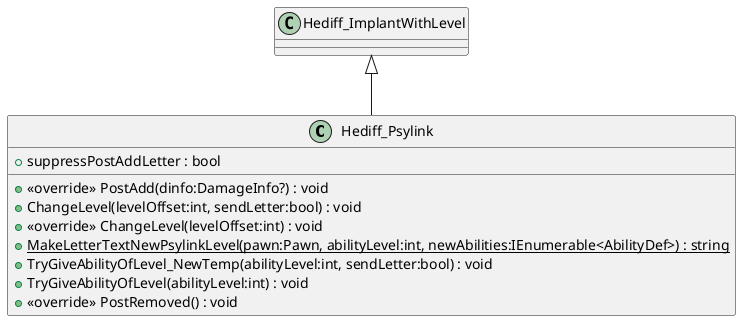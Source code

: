 @startuml
class Hediff_Psylink {
    + suppressPostAddLetter : bool
    + <<override>> PostAdd(dinfo:DamageInfo?) : void
    + ChangeLevel(levelOffset:int, sendLetter:bool) : void
    + <<override>> ChangeLevel(levelOffset:int) : void
    + {static} MakeLetterTextNewPsylinkLevel(pawn:Pawn, abilityLevel:int, newAbilities:IEnumerable<AbilityDef>) : string
    + TryGiveAbilityOfLevel_NewTemp(abilityLevel:int, sendLetter:bool) : void
    + TryGiveAbilityOfLevel(abilityLevel:int) : void
    + <<override>> PostRemoved() : void
}
Hediff_ImplantWithLevel <|-- Hediff_Psylink
@enduml
